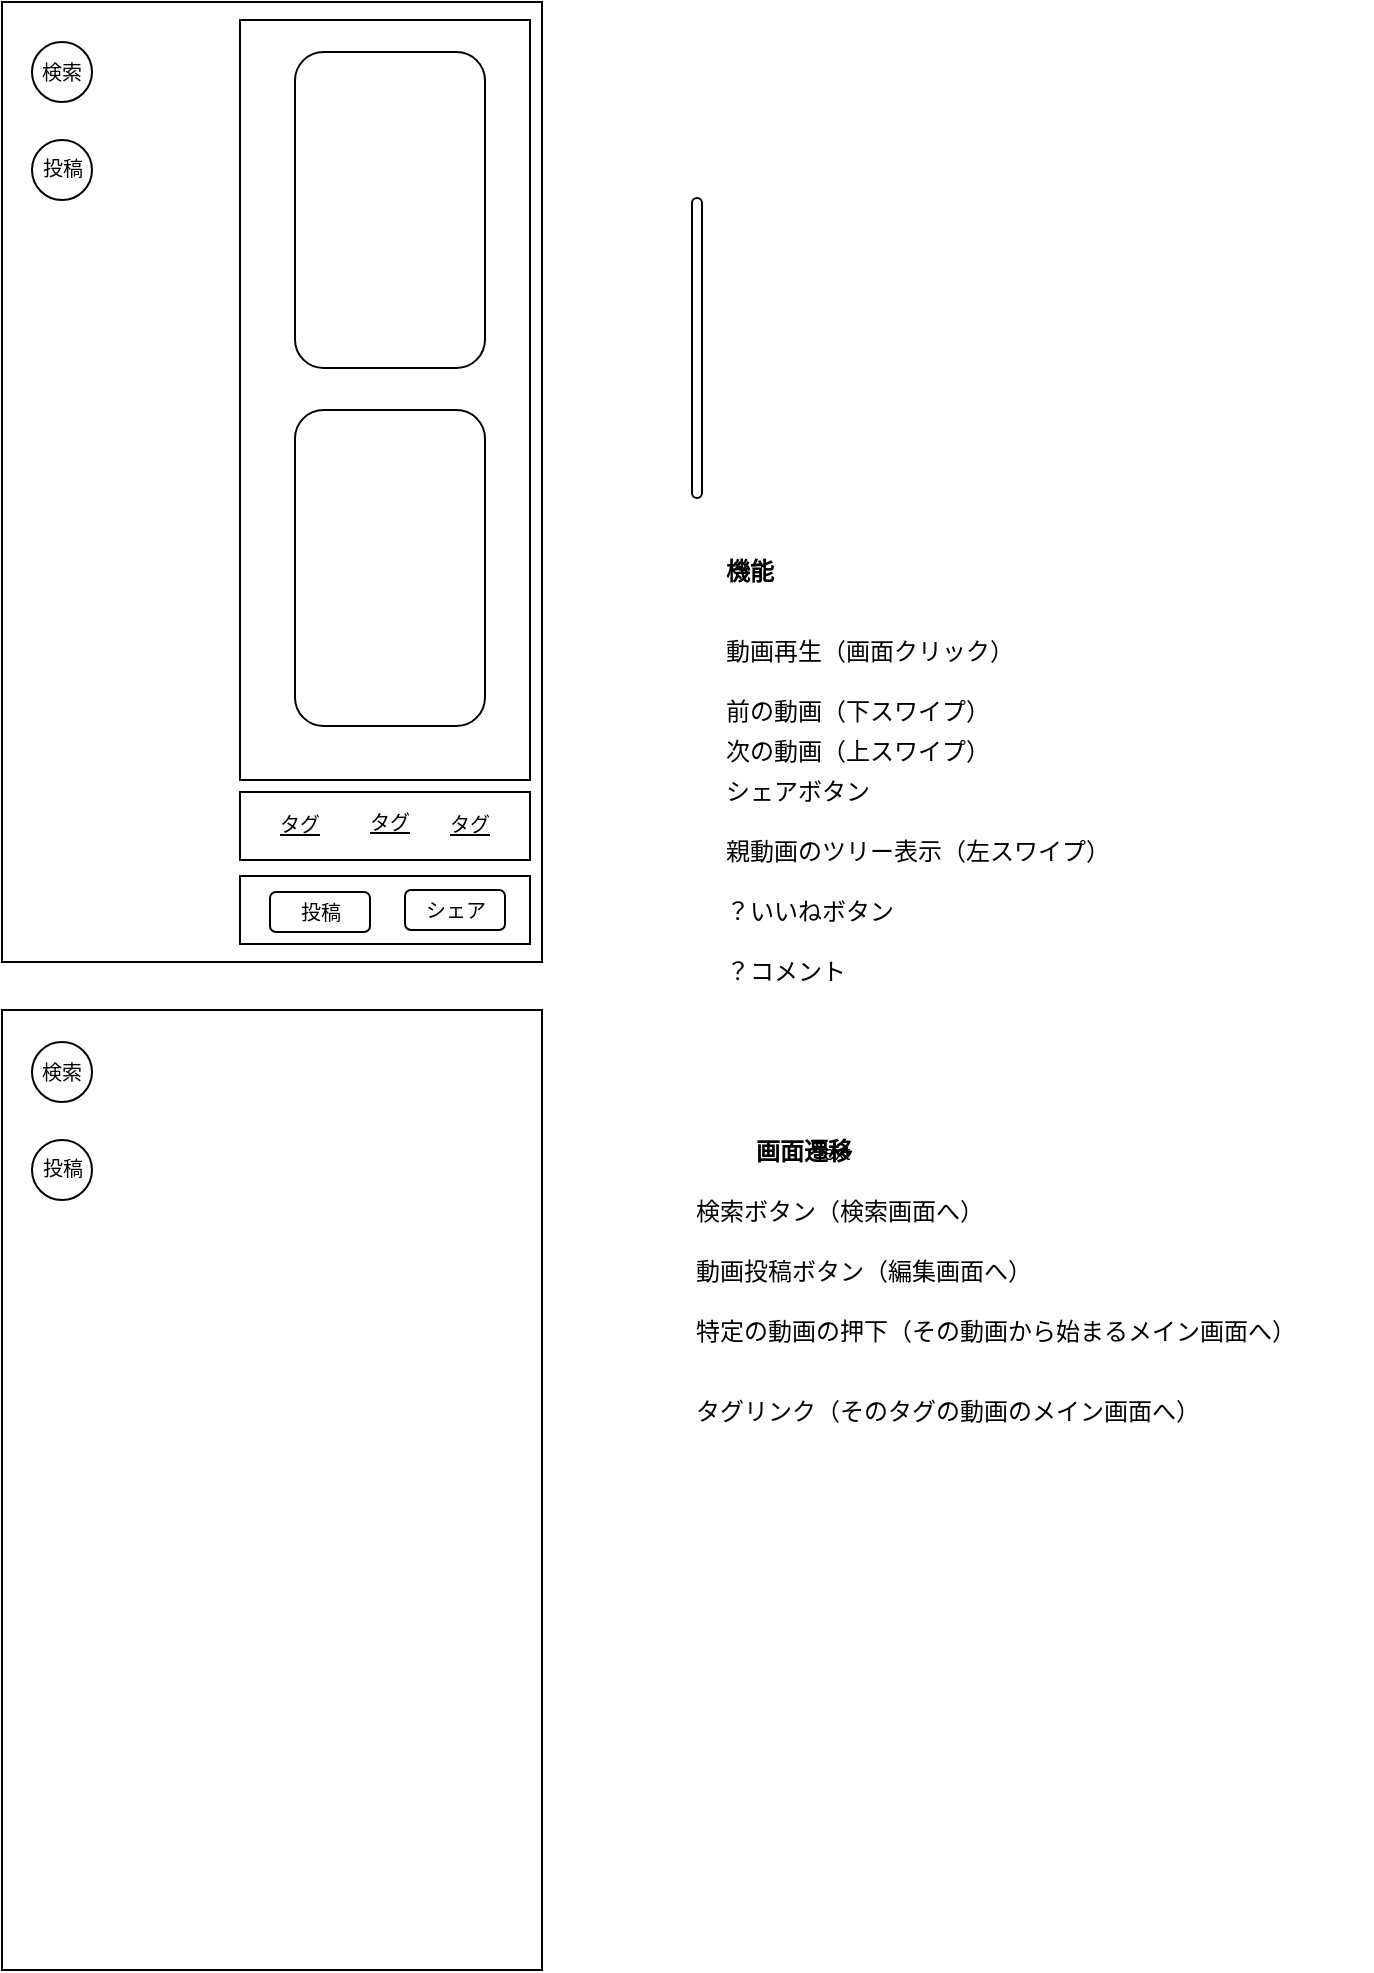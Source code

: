 <mxfile>
    <diagram id="g6Nlku3PVvygvDuG1tjK" name="Page-1">
        <mxGraphModel dx="1528" dy="509" grid="1" gridSize="10" guides="1" tooltips="1" connect="1" arrows="1" fold="1" page="1" pageScale="1" pageWidth="850" pageHeight="1100" math="0" shadow="0">
            <root>
                <mxCell id="0"/>
                <mxCell id="1" parent="0"/>
                <mxCell id="3" value="動画再生（画面クリック）" style="text;html=1;strokeColor=none;fillColor=none;align=left;verticalAlign=middle;whiteSpace=wrap;rounded=0;" parent="1" vertex="1">
                    <mxGeometry x="-385" y="340" width="310" height="30" as="geometry"/>
                </mxCell>
                <mxCell id="8" value="次の動画（上スワイプ）" style="text;html=1;strokeColor=none;fillColor=none;align=left;verticalAlign=middle;whiteSpace=wrap;rounded=0;" parent="1" vertex="1">
                    <mxGeometry x="-385" y="390" width="310" height="30" as="geometry"/>
                </mxCell>
                <mxCell id="9" value="前の動画（下スワイプ）" style="text;html=1;strokeColor=none;fillColor=none;align=left;verticalAlign=middle;whiteSpace=wrap;rounded=0;" parent="1" vertex="1">
                    <mxGeometry x="-385" y="370" width="310" height="30" as="geometry"/>
                </mxCell>
                <mxCell id="10" value="シェアボタン" style="text;html=1;strokeColor=none;fillColor=none;align=left;verticalAlign=middle;whiteSpace=wrap;rounded=0;" parent="1" vertex="1">
                    <mxGeometry x="-385" y="410" width="310" height="30" as="geometry"/>
                </mxCell>
                <mxCell id="11" value="親動画のツリー表示（左スワイプ）" style="text;html=1;strokeColor=none;fillColor=none;align=left;verticalAlign=middle;whiteSpace=wrap;rounded=0;" parent="1" vertex="1">
                    <mxGeometry x="-385" y="440" width="310" height="30" as="geometry"/>
                </mxCell>
                <mxCell id="15" value="&lt;b&gt;機能&lt;/b&gt;" style="text;html=1;strokeColor=none;fillColor=none;align=left;verticalAlign=middle;whiteSpace=wrap;rounded=0;" parent="1" vertex="1">
                    <mxGeometry x="-385" y="300" width="310" height="30" as="geometry"/>
                </mxCell>
                <mxCell id="16" value="動画投稿ボタン（編集画面へ）&lt;span style=&quot;color: rgba(0, 0, 0, 0); font-family: monospace; font-size: 0px;&quot;&gt;%(3CmxGraphModel%3E%3Croot%3E%3CmxCell%20id%3D%220%22%2F%3E%3CmxCell%20id%3D%221%22%20parent%3D%220%22%2F%3E%3CmxCell%20id%3D%222%22%20value%3D%22%E5%8B%95%E7%94%BB%E5%86%8D%E7%94%9F%22%20style%3D%22text%3Bhtml%3D1%3BstrokeColor%3Dnone%3BfillColor%3Dnone%3Balign%3Dleft%3BverticalAlign%3Dmiddle%3BwhiteSpace%3Dwrap%3Brounded%3D0%3B%22%20vertex%3D%221%22%20parent%3D%221%22%3E%3CmxGeometry%20x%3D%22-410%22%20y%3D%2260%22%20width%3D%22310%22%20height%3D%2230%22%20as%3D%22geometry%22%2F%3E%3C%2FmxCell%3E%3C%2Froot%3E%3C%2FmxGraphModel%3E&lt;/span&gt;" style="text;html=1;strokeColor=none;fillColor=none;align=left;verticalAlign=middle;whiteSpace=wrap;rounded=0;" parent="1" vertex="1">
                    <mxGeometry x="-400" y="650" width="180" height="30" as="geometry"/>
                </mxCell>
                <mxCell id="17" value="&lt;span&gt;画面遷移&lt;/span&gt;" style="text;html=1;strokeColor=none;fillColor=none;align=left;verticalAlign=middle;whiteSpace=wrap;rounded=0;fontStyle=1" parent="1" vertex="1">
                    <mxGeometry x="-370" y="590" width="310" height="30" as="geometry"/>
                </mxCell>
                <mxCell id="18" value="検索ボタン（検索画面へ）" style="text;html=1;strokeColor=none;fillColor=none;align=left;verticalAlign=middle;whiteSpace=wrap;rounded=0;" parent="1" vertex="1">
                    <mxGeometry x="-400" y="620" width="310" height="30" as="geometry"/>
                </mxCell>
                <mxCell id="19" value="？いいねボタン" style="text;html=1;strokeColor=none;fillColor=none;align=left;verticalAlign=middle;whiteSpace=wrap;rounded=0;" parent="1" vertex="1">
                    <mxGeometry x="-385" y="470" width="310" height="30" as="geometry"/>
                </mxCell>
                <mxCell id="20" value="？コメント" style="text;html=1;strokeColor=none;fillColor=none;align=left;verticalAlign=middle;whiteSpace=wrap;rounded=0;" parent="1" vertex="1">
                    <mxGeometry x="-385" y="500" width="310" height="30" as="geometry"/>
                </mxCell>
                <mxCell id="21" value="タグリンク（そのタグの動画のメイン画面へ）" style="text;html=1;strokeColor=none;fillColor=none;align=left;verticalAlign=middle;whiteSpace=wrap;rounded=0;" parent="1" vertex="1">
                    <mxGeometry x="-400" y="720" width="310" height="30" as="geometry"/>
                </mxCell>
                <mxCell id="22" value="特定の動画の押下（その動画から始まるメイン画面へ）" style="text;html=1;strokeColor=none;fillColor=none;align=left;verticalAlign=middle;whiteSpace=wrap;rounded=0;" parent="1" vertex="1">
                    <mxGeometry x="-400" y="680" width="310" height="30" as="geometry"/>
                </mxCell>
                <mxCell id="43" value="Text" style="text;html=1;strokeColor=none;fillColor=none;align=center;verticalAlign=middle;whiteSpace=wrap;rounded=0;fontFamily=Helvetica;fontSize=10;fontColor=default;" vertex="1" parent="1">
                    <mxGeometry x="-360" y="590" width="60" height="30" as="geometry"/>
                </mxCell>
                <mxCell id="75" value="" style="rounded=0;whiteSpace=wrap;html=1;fillColor=none;" vertex="1" parent="1">
                    <mxGeometry x="-745" y="30" width="270" height="480" as="geometry"/>
                </mxCell>
                <mxCell id="83" value="" style="rounded=0;whiteSpace=wrap;html=1;strokeColor=default;fontFamily=Helvetica;fontSize=22;fontColor=default;fillColor=default;" vertex="1" parent="1">
                    <mxGeometry x="-626" y="39" width="145" height="380" as="geometry"/>
                </mxCell>
                <mxCell id="89" value="" style="rounded=1;whiteSpace=wrap;html=1;strokeColor=default;fontFamily=Helvetica;fontSize=22;fontColor=default;fillColor=default;arcSize=50;" vertex="1" parent="1">
                    <mxGeometry x="-400" y="128" width="5" height="150" as="geometry"/>
                </mxCell>
                <mxCell id="92" value="" style="rounded=1;whiteSpace=wrap;html=1;strokeColor=default;fontFamily=Helvetica;fontSize=22;fontColor=default;fillColor=default;" vertex="1" parent="1">
                    <mxGeometry x="-598.5" y="55" width="95" height="158" as="geometry"/>
                </mxCell>
                <mxCell id="135" value="" style="rounded=0;whiteSpace=wrap;html=1;strokeColor=default;fontFamily=Helvetica;fontSize=10;fontColor=default;fillColor=default;" vertex="1" parent="1">
                    <mxGeometry x="-626" y="425" width="145" height="34" as="geometry"/>
                </mxCell>
                <mxCell id="138" value="" style="rounded=0;whiteSpace=wrap;html=1;strokeColor=default;fontFamily=Helvetica;fontSize=10;fontColor=default;fillColor=default;" vertex="1" parent="1">
                    <mxGeometry x="-626" y="467" width="145" height="34" as="geometry"/>
                </mxCell>
                <mxCell id="106" value="" style="rounded=1;whiteSpace=wrap;html=1;strokeColor=default;fontFamily=Helvetica;fontSize=22;fontColor=default;fillColor=default;" vertex="1" parent="1">
                    <mxGeometry x="-598.5" y="234" width="95" height="158" as="geometry"/>
                </mxCell>
                <mxCell id="108" value="" style="rounded=0;whiteSpace=wrap;html=1;fillColor=none;" vertex="1" parent="1">
                    <mxGeometry x="-745" y="534" width="270" height="480" as="geometry"/>
                </mxCell>
                <mxCell id="110" value="" style="ellipse;whiteSpace=wrap;html=1;aspect=fixed;rounded=1;strokeColor=default;fontFamily=Helvetica;fontSize=10;fontColor=default;fillColor=default;" vertex="1" parent="1">
                    <mxGeometry x="-730" y="550" width="30" height="30" as="geometry"/>
                </mxCell>
                <mxCell id="109" value="検索" style="text;html=1;strokeColor=none;fillColor=none;align=center;verticalAlign=middle;whiteSpace=wrap;rounded=0;fontFamily=Helvetica;fontSize=10;fontColor=default;" vertex="1" parent="1">
                    <mxGeometry x="-745" y="550" width="60" height="30" as="geometry"/>
                </mxCell>
                <mxCell id="112" value="" style="ellipse;whiteSpace=wrap;html=1;aspect=fixed;rounded=1;strokeColor=default;fontFamily=Helvetica;fontSize=10;fontColor=default;fillColor=default;" vertex="1" parent="1">
                    <mxGeometry x="-730" y="599" width="30" height="30" as="geometry"/>
                </mxCell>
                <mxCell id="111" value="&lt;font style=&quot;font-size: 10px;&quot;&gt;投稿&lt;/font&gt;" style="text;html=1;strokeColor=none;fillColor=none;align=center;verticalAlign=middle;whiteSpace=wrap;rounded=0;fontFamily=Helvetica;fontSize=12;fontColor=default;" vertex="1" parent="1">
                    <mxGeometry x="-737.5" y="598" width="45" height="30" as="geometry"/>
                </mxCell>
                <mxCell id="115" value="タグ" style="text;html=1;strokeColor=none;fillColor=none;align=center;verticalAlign=middle;whiteSpace=wrap;rounded=0;fontFamily=Helvetica;fontSize=10;fontColor=default;fontStyle=4" vertex="1" parent="1">
                    <mxGeometry x="-626" y="427.5" width="60" height="27" as="geometry"/>
                </mxCell>
                <mxCell id="117" value="タグ" style="text;html=1;strokeColor=none;fillColor=none;align=center;verticalAlign=middle;whiteSpace=wrap;rounded=0;fontFamily=Helvetica;fontSize=10;fontColor=default;fontStyle=4" vertex="1" parent="1">
                    <mxGeometry x="-581" y="425" width="60" height="30" as="geometry"/>
                </mxCell>
                <mxCell id="118" value="タグ" style="text;html=1;strokeColor=none;fillColor=none;align=center;verticalAlign=middle;whiteSpace=wrap;rounded=0;fontFamily=Helvetica;fontSize=10;fontColor=default;fontStyle=4" vertex="1" parent="1">
                    <mxGeometry x="-541" y="426" width="60" height="30" as="geometry"/>
                </mxCell>
                <mxCell id="126" value="" style="ellipse;whiteSpace=wrap;html=1;aspect=fixed;rounded=1;strokeColor=default;fontFamily=Helvetica;fontSize=10;fontColor=default;fillColor=default;" vertex="1" parent="1">
                    <mxGeometry x="-730" y="50" width="30" height="30" as="geometry"/>
                </mxCell>
                <mxCell id="127" value="検索" style="text;html=1;strokeColor=none;fillColor=none;align=center;verticalAlign=middle;whiteSpace=wrap;rounded=0;fontFamily=Helvetica;fontSize=10;fontColor=default;" vertex="1" parent="1">
                    <mxGeometry x="-745" y="50" width="60" height="30" as="geometry"/>
                </mxCell>
                <mxCell id="128" value="" style="ellipse;whiteSpace=wrap;html=1;aspect=fixed;rounded=1;strokeColor=default;fontFamily=Helvetica;fontSize=10;fontColor=default;fillColor=default;" vertex="1" parent="1">
                    <mxGeometry x="-730" y="99" width="30" height="30" as="geometry"/>
                </mxCell>
                <mxCell id="129" value="&lt;font style=&quot;font-size: 10px;&quot;&gt;投稿&lt;/font&gt;" style="text;html=1;strokeColor=none;fillColor=none;align=center;verticalAlign=middle;whiteSpace=wrap;rounded=0;fontFamily=Helvetica;fontSize=12;fontColor=default;" vertex="1" parent="1">
                    <mxGeometry x="-737.5" y="98" width="45" height="30" as="geometry"/>
                </mxCell>
                <mxCell id="139" value="" style="rounded=1;whiteSpace=wrap;html=1;strokeColor=default;fontFamily=Helvetica;fontSize=10;fontColor=default;fillColor=default;" vertex="1" parent="1">
                    <mxGeometry x="-611" y="475" width="50" height="20" as="geometry"/>
                </mxCell>
                <mxCell id="140" value="" style="rounded=1;whiteSpace=wrap;html=1;strokeColor=default;fontFamily=Helvetica;fontSize=10;fontColor=default;fillColor=default;" vertex="1" parent="1">
                    <mxGeometry x="-543.5" y="474" width="50" height="20" as="geometry"/>
                </mxCell>
                <mxCell id="70" value="&lt;font style=&quot;font-size: 10px;&quot;&gt;投稿&lt;/font&gt;" style="text;html=1;strokeColor=none;fillColor=none;align=center;verticalAlign=middle;whiteSpace=wrap;rounded=0;fontFamily=Helvetica;fontSize=12;fontColor=default;" vertex="1" parent="1">
                    <mxGeometry x="-608.5" y="470" width="45" height="30" as="geometry"/>
                </mxCell>
                <mxCell id="72" value="&lt;font style=&quot;font-size: 10px;&quot;&gt;シェア&lt;/font&gt;" style="text;html=1;strokeColor=none;fillColor=none;align=center;verticalAlign=middle;whiteSpace=wrap;rounded=0;fontFamily=Helvetica;fontSize=12;fontColor=default;" vertex="1" parent="1">
                    <mxGeometry x="-548.5" y="469" width="60" height="30" as="geometry"/>
                </mxCell>
            </root>
        </mxGraphModel>
    </diagram>
</mxfile>